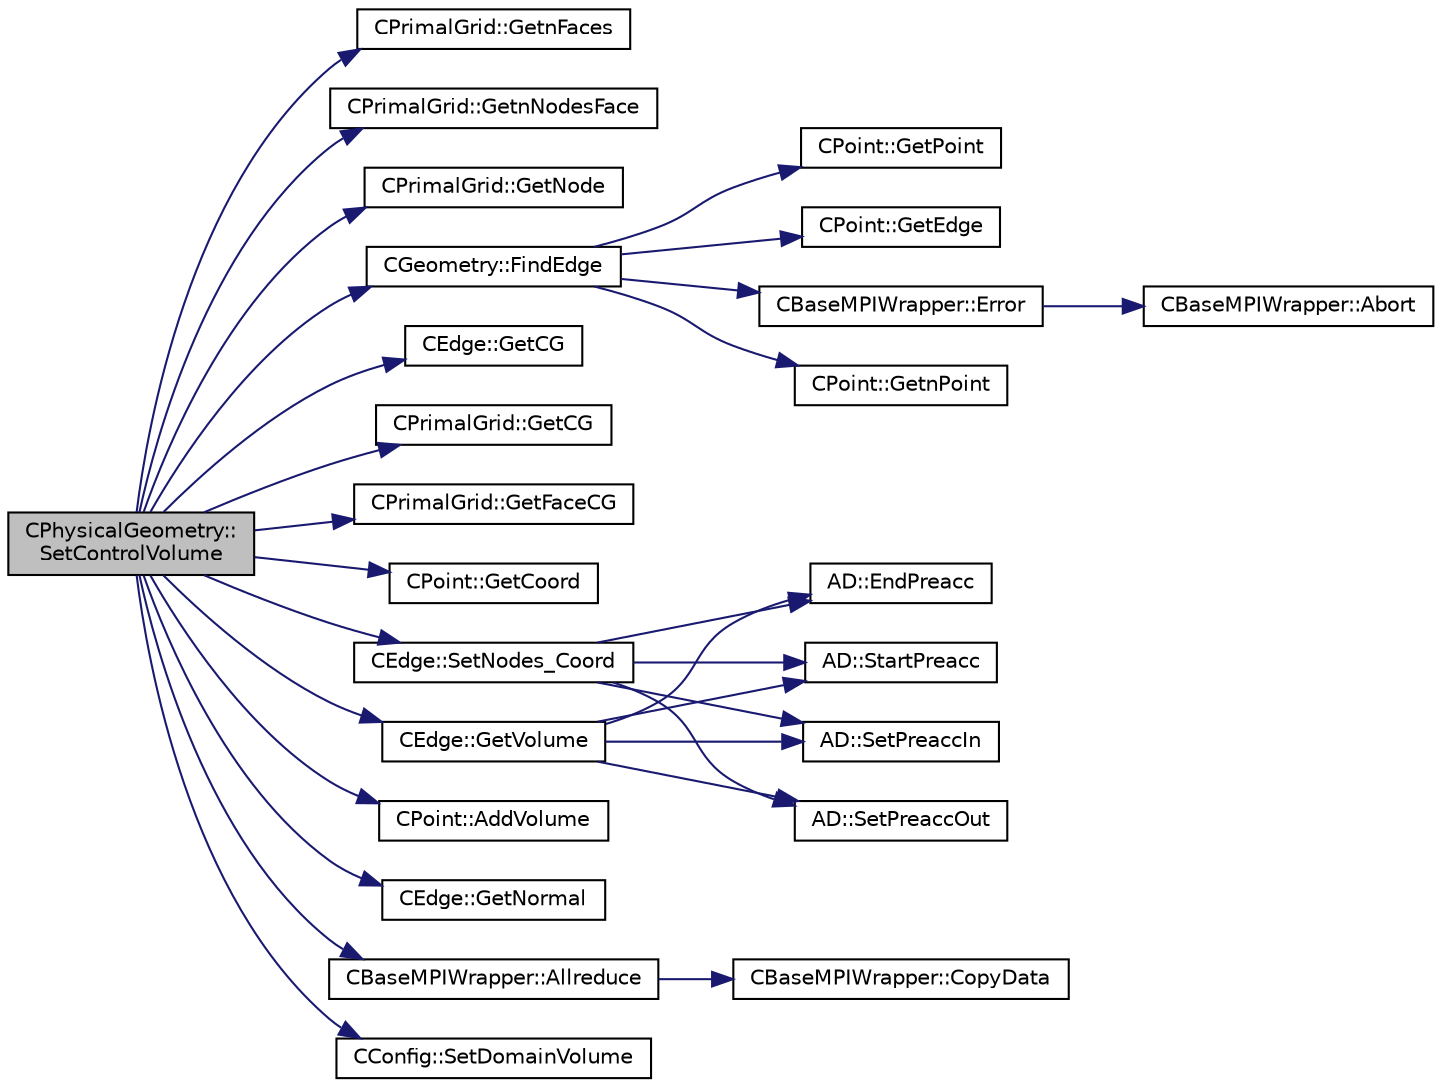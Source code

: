 digraph "CPhysicalGeometry::SetControlVolume"
{
  edge [fontname="Helvetica",fontsize="10",labelfontname="Helvetica",labelfontsize="10"];
  node [fontname="Helvetica",fontsize="10",shape=record];
  rankdir="LR";
  Node1136 [label="CPhysicalGeometry::\lSetControlVolume",height=0.2,width=0.4,color="black", fillcolor="grey75", style="filled", fontcolor="black"];
  Node1136 -> Node1137 [color="midnightblue",fontsize="10",style="solid",fontname="Helvetica"];
  Node1137 [label="CPrimalGrid::GetnFaces",height=0.2,width=0.4,color="black", fillcolor="white", style="filled",URL="$class_c_primal_grid.html#a0ed05bb848693e3975e12943d8612029",tooltip="A pure virtual member. "];
  Node1136 -> Node1138 [color="midnightblue",fontsize="10",style="solid",fontname="Helvetica"];
  Node1138 [label="CPrimalGrid::GetnNodesFace",height=0.2,width=0.4,color="black", fillcolor="white", style="filled",URL="$class_c_primal_grid.html#a950426deace995a7a0dfec7b63383d94",tooltip="A pure virtual member. "];
  Node1136 -> Node1139 [color="midnightblue",fontsize="10",style="solid",fontname="Helvetica"];
  Node1139 [label="CPrimalGrid::GetNode",height=0.2,width=0.4,color="black", fillcolor="white", style="filled",URL="$class_c_primal_grid.html#a4fc7b6b6ac5025325c7e68fb56fbeef8",tooltip="A pure virtual member. "];
  Node1136 -> Node1140 [color="midnightblue",fontsize="10",style="solid",fontname="Helvetica"];
  Node1140 [label="CGeometry::FindEdge",height=0.2,width=0.4,color="black", fillcolor="white", style="filled",URL="$class_c_geometry.html#a1695b3558f1b91fdcfea6a184f94229b",tooltip="Get the edge index from using the nodes of the edge. "];
  Node1140 -> Node1141 [color="midnightblue",fontsize="10",style="solid",fontname="Helvetica"];
  Node1141 [label="CPoint::GetnPoint",height=0.2,width=0.4,color="black", fillcolor="white", style="filled",URL="$class_c_point.html#adbb78f3c01711ed0349897f845e3f2d8",tooltip="Get the number of points that compose the control volume. "];
  Node1140 -> Node1142 [color="midnightblue",fontsize="10",style="solid",fontname="Helvetica"];
  Node1142 [label="CPoint::GetPoint",height=0.2,width=0.4,color="black", fillcolor="white", style="filled",URL="$class_c_point.html#aab08fdab4e59c01d822afca5335a86af",tooltip="Get all the points that compose the control volume. "];
  Node1140 -> Node1143 [color="midnightblue",fontsize="10",style="solid",fontname="Helvetica"];
  Node1143 [label="CPoint::GetEdge",height=0.2,width=0.4,color="black", fillcolor="white", style="filled",URL="$class_c_point.html#ab38e63c5f4c18c6353ce10d55b94f4e2",tooltip="Get all the edges that compose the control volume. "];
  Node1140 -> Node1144 [color="midnightblue",fontsize="10",style="solid",fontname="Helvetica"];
  Node1144 [label="CBaseMPIWrapper::Error",height=0.2,width=0.4,color="black", fillcolor="white", style="filled",URL="$class_c_base_m_p_i_wrapper.html#a04457c47629bda56704e6a8804833eeb"];
  Node1144 -> Node1145 [color="midnightblue",fontsize="10",style="solid",fontname="Helvetica"];
  Node1145 [label="CBaseMPIWrapper::Abort",height=0.2,width=0.4,color="black", fillcolor="white", style="filled",URL="$class_c_base_m_p_i_wrapper.html#a21ef5681e2acb532d345e9bab173ef07"];
  Node1136 -> Node1146 [color="midnightblue",fontsize="10",style="solid",fontname="Helvetica"];
  Node1146 [label="CEdge::GetCG",height=0.2,width=0.4,color="black", fillcolor="white", style="filled",URL="$class_c_edge.html#ae55d66048852008b390924fb5322a430",tooltip="Obtain the centre of gravity of the edge. "];
  Node1136 -> Node1147 [color="midnightblue",fontsize="10",style="solid",fontname="Helvetica"];
  Node1147 [label="CPrimalGrid::GetCG",height=0.2,width=0.4,color="black", fillcolor="white", style="filled",URL="$class_c_primal_grid.html#a33ffd4c76b949a342ec717d1d560de7a",tooltip="Get the center of gravity of an element (including edges). "];
  Node1136 -> Node1148 [color="midnightblue",fontsize="10",style="solid",fontname="Helvetica"];
  Node1148 [label="CPrimalGrid::GetFaceCG",height=0.2,width=0.4,color="black", fillcolor="white", style="filled",URL="$class_c_primal_grid.html#a4556ee351385772fc012c64a36976ac7",tooltip="Get the CG of a face of an element. "];
  Node1136 -> Node1149 [color="midnightblue",fontsize="10",style="solid",fontname="Helvetica"];
  Node1149 [label="CPoint::GetCoord",height=0.2,width=0.4,color="black", fillcolor="white", style="filled",URL="$class_c_point.html#a95fe081d22e96e190cb3edcbf0d6525f",tooltip="Get the coordinates dor the control volume. "];
  Node1136 -> Node1150 [color="midnightblue",fontsize="10",style="solid",fontname="Helvetica"];
  Node1150 [label="CEdge::SetNodes_Coord",height=0.2,width=0.4,color="black", fillcolor="white", style="filled",URL="$class_c_edge.html#a27a67ee5cafd2eca94caa553601969d6",tooltip="Set the face that correspond to an edge. "];
  Node1150 -> Node1151 [color="midnightblue",fontsize="10",style="solid",fontname="Helvetica"];
  Node1151 [label="AD::StartPreacc",height=0.2,width=0.4,color="black", fillcolor="white", style="filled",URL="$namespace_a_d.html#a2a1e9c4b109fd751e84132c9495de3ff",tooltip="Starts a new preaccumulation section and sets the input variables. "];
  Node1150 -> Node1152 [color="midnightblue",fontsize="10",style="solid",fontname="Helvetica"];
  Node1152 [label="AD::SetPreaccIn",height=0.2,width=0.4,color="black", fillcolor="white", style="filled",URL="$namespace_a_d.html#aad703f3a82e509c88b92ae638f75383c",tooltip="Sets the scalar input of a preaccumulation section. "];
  Node1150 -> Node1153 [color="midnightblue",fontsize="10",style="solid",fontname="Helvetica"];
  Node1153 [label="AD::SetPreaccOut",height=0.2,width=0.4,color="black", fillcolor="white", style="filled",URL="$namespace_a_d.html#ab3a80e24a5c8c2beb01131c57dcae4b2",tooltip="Sets the scalar output of a preaccumulation section. "];
  Node1150 -> Node1154 [color="midnightblue",fontsize="10",style="solid",fontname="Helvetica"];
  Node1154 [label="AD::EndPreacc",height=0.2,width=0.4,color="black", fillcolor="white", style="filled",URL="$namespace_a_d.html#a309d057a92faa60a3a760254678ec9ea",tooltip="Ends a preaccumulation section and computes the local Jacobi matrix of a code section using the varia..."];
  Node1136 -> Node1155 [color="midnightblue",fontsize="10",style="solid",fontname="Helvetica"];
  Node1155 [label="CEdge::GetVolume",height=0.2,width=0.4,color="black", fillcolor="white", style="filled",URL="$class_c_edge.html#aeb9b3fb0b0d15d47bc030e2180aee715",tooltip="Compute Volume associated to each edge. "];
  Node1155 -> Node1151 [color="midnightblue",fontsize="10",style="solid",fontname="Helvetica"];
  Node1155 -> Node1152 [color="midnightblue",fontsize="10",style="solid",fontname="Helvetica"];
  Node1155 -> Node1153 [color="midnightblue",fontsize="10",style="solid",fontname="Helvetica"];
  Node1155 -> Node1154 [color="midnightblue",fontsize="10",style="solid",fontname="Helvetica"];
  Node1136 -> Node1156 [color="midnightblue",fontsize="10",style="solid",fontname="Helvetica"];
  Node1156 [label="CPoint::AddVolume",height=0.2,width=0.4,color="black", fillcolor="white", style="filled",URL="$class_c_point.html#a4017705275bc76f16e7ec46d5ccecc32",tooltip="Adds some area or volume of the CV. "];
  Node1136 -> Node1157 [color="midnightblue",fontsize="10",style="solid",fontname="Helvetica"];
  Node1157 [label="CEdge::GetNormal",height=0.2,width=0.4,color="black", fillcolor="white", style="filled",URL="$class_c_edge.html#ada210a6f0643f444e7e491fc4ed9e662",tooltip="Copy the the normal vector of a face. "];
  Node1136 -> Node1158 [color="midnightblue",fontsize="10",style="solid",fontname="Helvetica"];
  Node1158 [label="CBaseMPIWrapper::Allreduce",height=0.2,width=0.4,color="black", fillcolor="white", style="filled",URL="$class_c_base_m_p_i_wrapper.html#a637b6fd917a8ca91ce748ba88e0d66b6"];
  Node1158 -> Node1159 [color="midnightblue",fontsize="10",style="solid",fontname="Helvetica"];
  Node1159 [label="CBaseMPIWrapper::CopyData",height=0.2,width=0.4,color="black", fillcolor="white", style="filled",URL="$class_c_base_m_p_i_wrapper.html#a4725cc1dd65b161b483e812a538a5e36"];
  Node1136 -> Node1160 [color="midnightblue",fontsize="10",style="solid",fontname="Helvetica"];
  Node1160 [label="CConfig::SetDomainVolume",height=0.2,width=0.4,color="black", fillcolor="white", style="filled",URL="$class_c_config.html#aca5a7e5b301a5135a3deb332c1bfa709",tooltip="Set the value of the domain volume computed on the finest grid. "];
}
